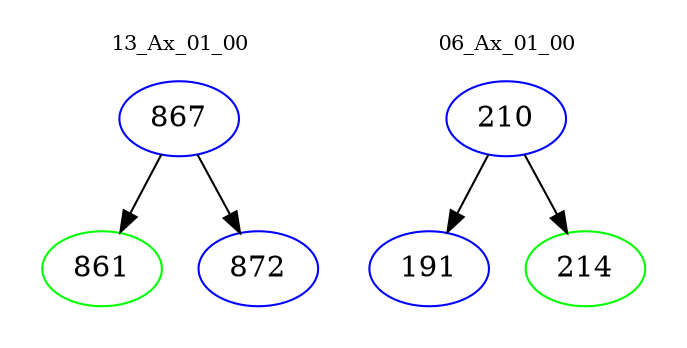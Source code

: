 digraph{
subgraph cluster_0 {
color = white
label = "13_Ax_01_00";
fontsize=10;
T0_867 [label="867", color="blue"]
T0_867 -> T0_861 [color="black"]
T0_861 [label="861", color="green"]
T0_867 -> T0_872 [color="black"]
T0_872 [label="872", color="blue"]
}
subgraph cluster_1 {
color = white
label = "06_Ax_01_00";
fontsize=10;
T1_210 [label="210", color="blue"]
T1_210 -> T1_191 [color="black"]
T1_191 [label="191", color="blue"]
T1_210 -> T1_214 [color="black"]
T1_214 [label="214", color="green"]
}
}
